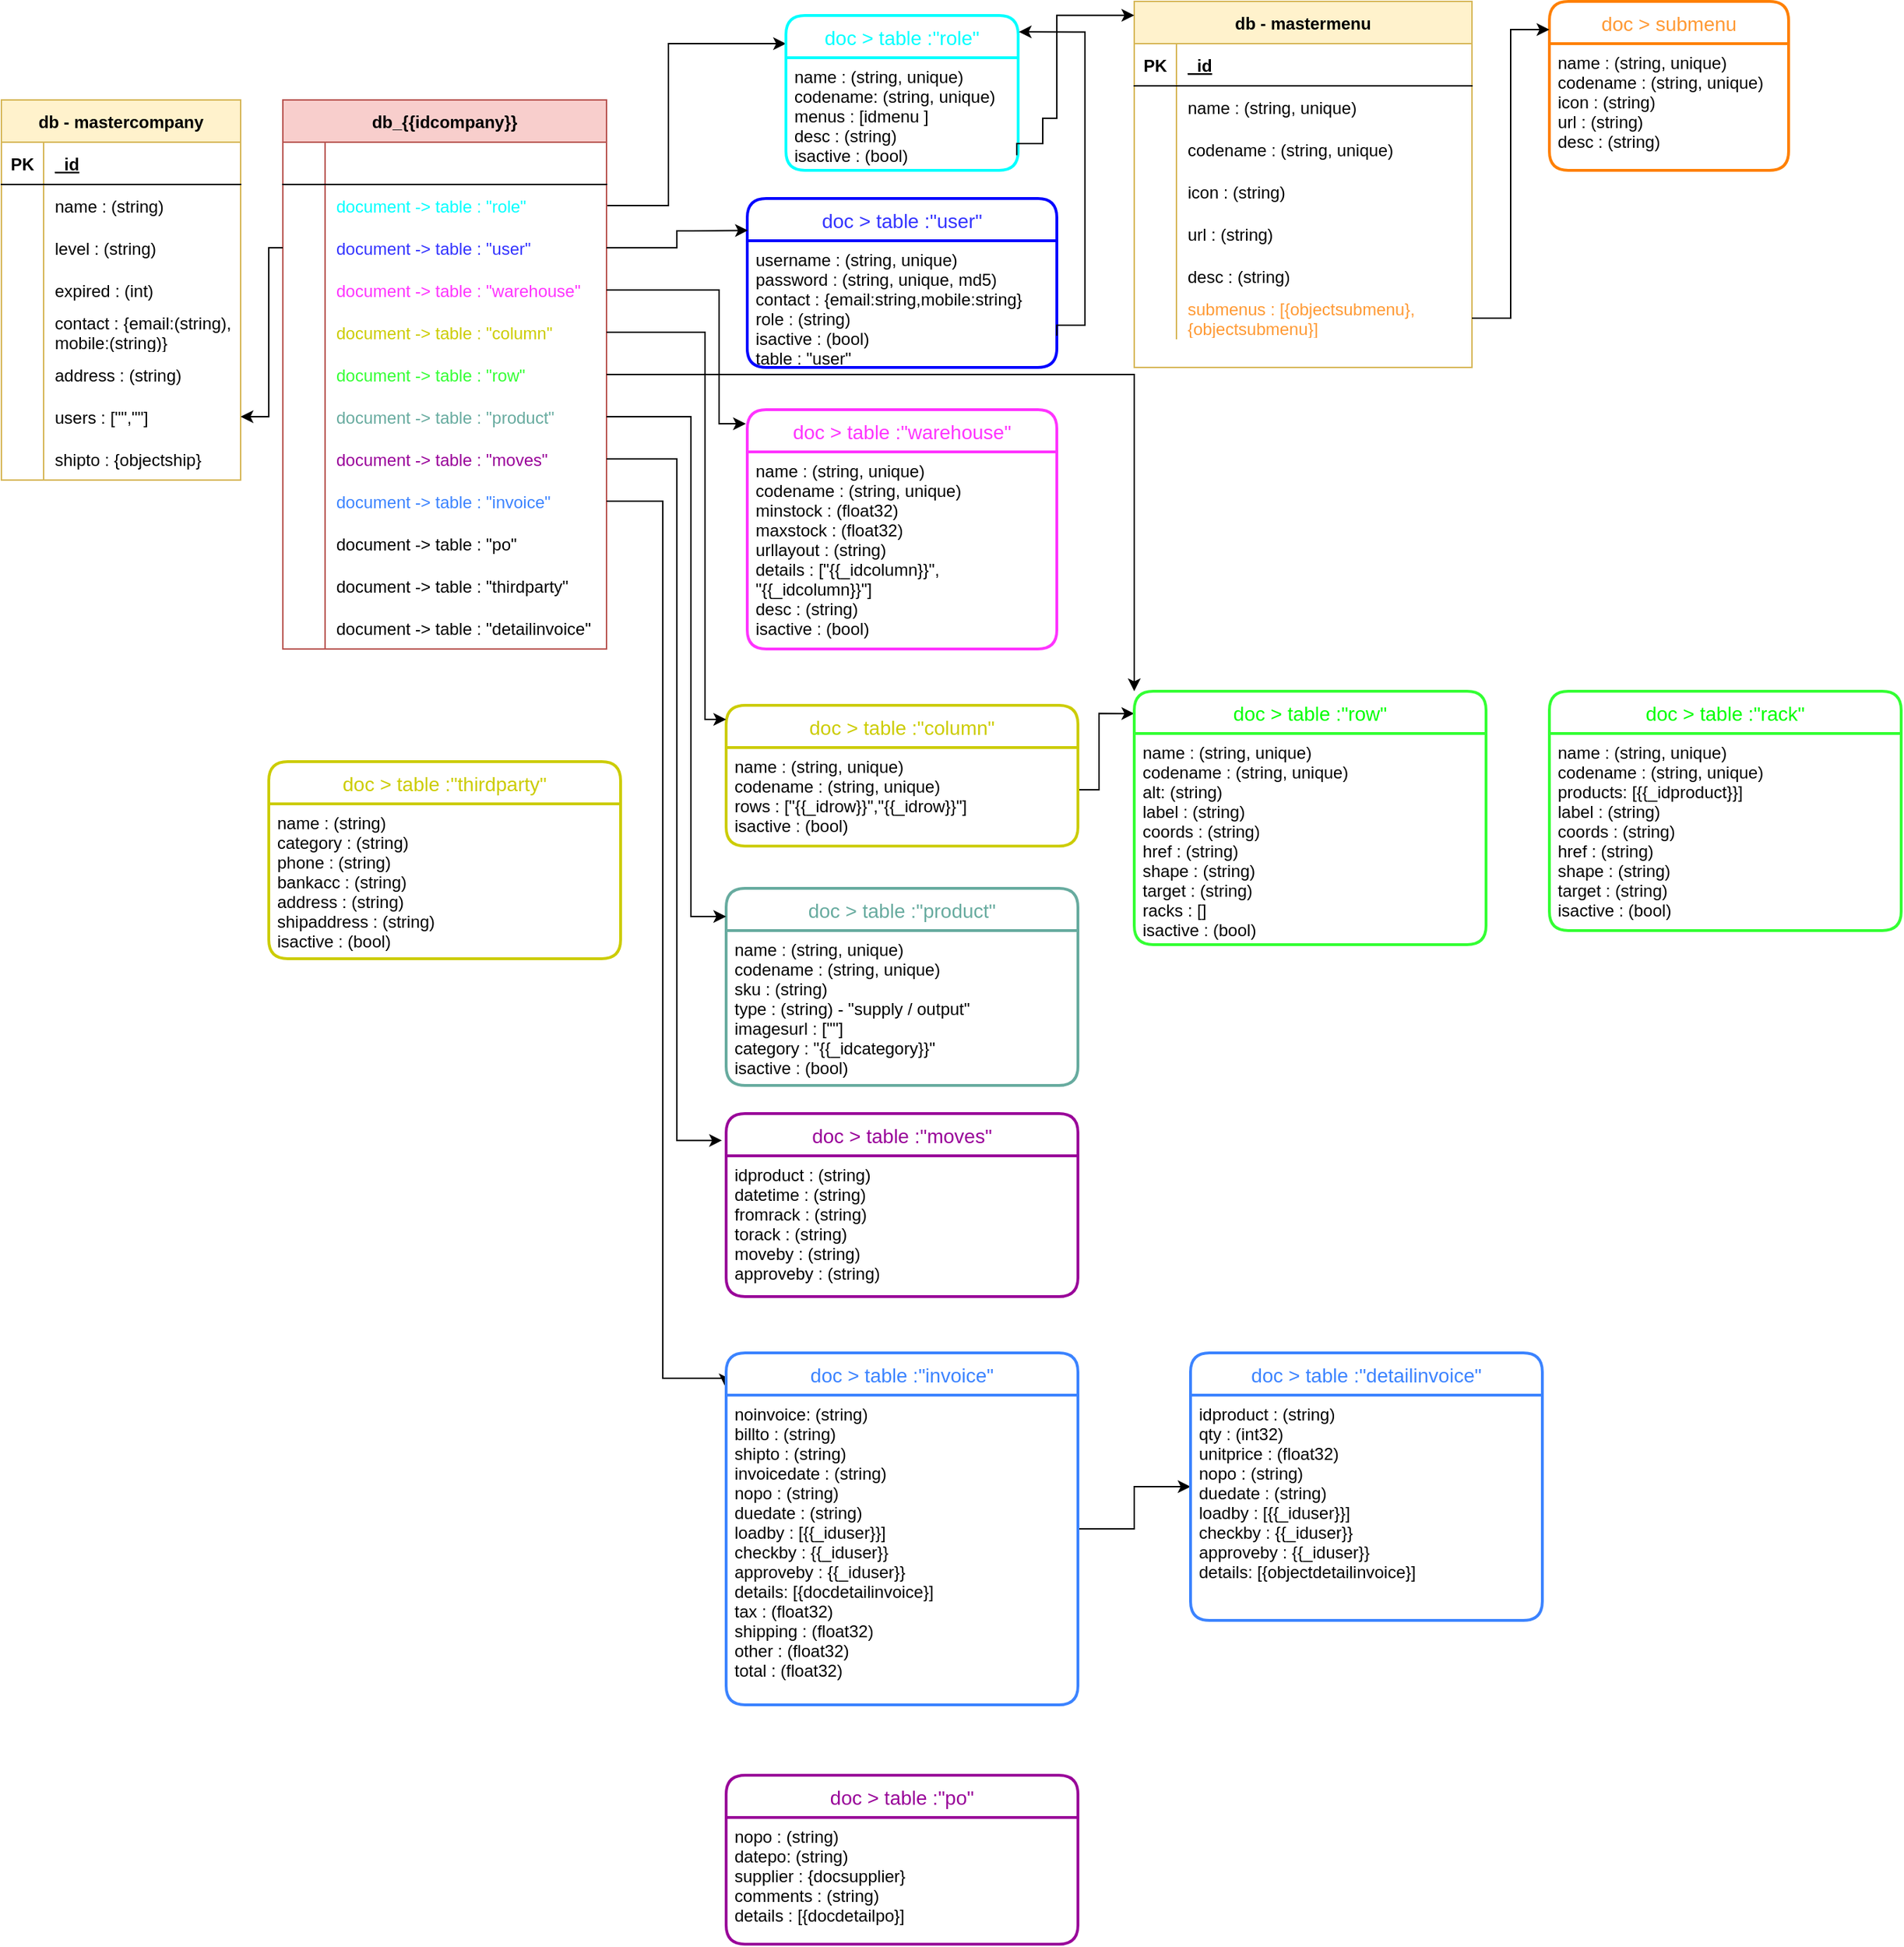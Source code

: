 <mxfile version="20.5.3" type="github"><diagram id="B4sp6tkjbq-qY0KO3aS_" name="Page-1"><mxGraphModel dx="828" dy="1544" grid="1" gridSize="10" guides="1" tooltips="1" connect="1" arrows="1" fold="1" page="1" pageScale="1" pageWidth="850" pageHeight="1100" math="0" shadow="0"><root><mxCell id="0"/><mxCell id="1" parent="0"/><mxCell id="GO1e90xstaqXlvDwQSsc-14" value="db - mastercompany" style="shape=table;startSize=30;container=1;collapsible=1;childLayout=tableLayout;fixedRows=1;rowLines=0;fontStyle=1;align=center;resizeLast=1;fillColor=#fff2cc;strokeColor=#d6b656;" parent="1" vertex="1"><mxGeometry x="20" y="10" width="170" height="270" as="geometry"/></mxCell><mxCell id="GO1e90xstaqXlvDwQSsc-15" value="" style="shape=tableRow;horizontal=0;startSize=0;swimlaneHead=0;swimlaneBody=0;fillColor=none;collapsible=0;dropTarget=0;points=[[0,0.5],[1,0.5]];portConstraint=eastwest;top=0;left=0;right=0;bottom=1;" parent="GO1e90xstaqXlvDwQSsc-14" vertex="1"><mxGeometry y="30" width="170" height="30" as="geometry"/></mxCell><mxCell id="GO1e90xstaqXlvDwQSsc-16" value="PK" style="shape=partialRectangle;connectable=0;fillColor=none;top=0;left=0;bottom=0;right=0;fontStyle=1;overflow=hidden;" parent="GO1e90xstaqXlvDwQSsc-15" vertex="1"><mxGeometry width="30" height="30" as="geometry"><mxRectangle width="30" height="30" as="alternateBounds"/></mxGeometry></mxCell><mxCell id="GO1e90xstaqXlvDwQSsc-17" value="_id" style="shape=partialRectangle;connectable=0;fillColor=none;top=0;left=0;bottom=0;right=0;align=left;spacingLeft=6;fontStyle=5;overflow=hidden;" parent="GO1e90xstaqXlvDwQSsc-15" vertex="1"><mxGeometry x="30" width="140" height="30" as="geometry"><mxRectangle width="140" height="30" as="alternateBounds"/></mxGeometry></mxCell><mxCell id="GO1e90xstaqXlvDwQSsc-18" value="" style="shape=tableRow;horizontal=0;startSize=0;swimlaneHead=0;swimlaneBody=0;fillColor=none;collapsible=0;dropTarget=0;points=[[0,0.5],[1,0.5]];portConstraint=eastwest;top=0;left=0;right=0;bottom=0;" parent="GO1e90xstaqXlvDwQSsc-14" vertex="1"><mxGeometry y="60" width="170" height="30" as="geometry"/></mxCell><mxCell id="GO1e90xstaqXlvDwQSsc-19" value="" style="shape=partialRectangle;connectable=0;fillColor=none;top=0;left=0;bottom=0;right=0;editable=1;overflow=hidden;" parent="GO1e90xstaqXlvDwQSsc-18" vertex="1"><mxGeometry width="30" height="30" as="geometry"><mxRectangle width="30" height="30" as="alternateBounds"/></mxGeometry></mxCell><mxCell id="GO1e90xstaqXlvDwQSsc-20" value="name : (string)" style="shape=partialRectangle;connectable=0;fillColor=none;top=0;left=0;bottom=0;right=0;align=left;spacingLeft=6;overflow=hidden;" parent="GO1e90xstaqXlvDwQSsc-18" vertex="1"><mxGeometry x="30" width="140" height="30" as="geometry"><mxRectangle width="140" height="30" as="alternateBounds"/></mxGeometry></mxCell><mxCell id="GO1e90xstaqXlvDwQSsc-21" value="" style="shape=tableRow;horizontal=0;startSize=0;swimlaneHead=0;swimlaneBody=0;fillColor=none;collapsible=0;dropTarget=0;points=[[0,0.5],[1,0.5]];portConstraint=eastwest;top=0;left=0;right=0;bottom=0;" parent="GO1e90xstaqXlvDwQSsc-14" vertex="1"><mxGeometry y="90" width="170" height="30" as="geometry"/></mxCell><mxCell id="GO1e90xstaqXlvDwQSsc-22" value="" style="shape=partialRectangle;connectable=0;fillColor=none;top=0;left=0;bottom=0;right=0;editable=1;overflow=hidden;" parent="GO1e90xstaqXlvDwQSsc-21" vertex="1"><mxGeometry width="30" height="30" as="geometry"><mxRectangle width="30" height="30" as="alternateBounds"/></mxGeometry></mxCell><mxCell id="GO1e90xstaqXlvDwQSsc-23" value="level : (string)" style="shape=partialRectangle;connectable=0;fillColor=none;top=0;left=0;bottom=0;right=0;align=left;spacingLeft=6;overflow=hidden;" parent="GO1e90xstaqXlvDwQSsc-21" vertex="1"><mxGeometry x="30" width="140" height="30" as="geometry"><mxRectangle width="140" height="30" as="alternateBounds"/></mxGeometry></mxCell><mxCell id="GO1e90xstaqXlvDwQSsc-24" value="" style="shape=tableRow;horizontal=0;startSize=0;swimlaneHead=0;swimlaneBody=0;fillColor=none;collapsible=0;dropTarget=0;points=[[0,0.5],[1,0.5]];portConstraint=eastwest;top=0;left=0;right=0;bottom=0;" parent="GO1e90xstaqXlvDwQSsc-14" vertex="1"><mxGeometry y="120" width="170" height="30" as="geometry"/></mxCell><mxCell id="GO1e90xstaqXlvDwQSsc-25" value="" style="shape=partialRectangle;connectable=0;fillColor=none;top=0;left=0;bottom=0;right=0;editable=1;overflow=hidden;" parent="GO1e90xstaqXlvDwQSsc-24" vertex="1"><mxGeometry width="30" height="30" as="geometry"><mxRectangle width="30" height="30" as="alternateBounds"/></mxGeometry></mxCell><mxCell id="GO1e90xstaqXlvDwQSsc-26" value="expired : (int)" style="shape=partialRectangle;connectable=0;fillColor=none;top=0;left=0;bottom=0;right=0;align=left;spacingLeft=6;overflow=hidden;" parent="GO1e90xstaqXlvDwQSsc-24" vertex="1"><mxGeometry x="30" width="140" height="30" as="geometry"><mxRectangle width="140" height="30" as="alternateBounds"/></mxGeometry></mxCell><mxCell id="GO1e90xstaqXlvDwQSsc-27" value="" style="shape=tableRow;horizontal=0;startSize=0;swimlaneHead=0;swimlaneBody=0;fillColor=none;collapsible=0;dropTarget=0;points=[[0,0.5],[1,0.5]];portConstraint=eastwest;top=0;left=0;right=0;bottom=0;" parent="GO1e90xstaqXlvDwQSsc-14" vertex="1"><mxGeometry y="150" width="170" height="30" as="geometry"/></mxCell><mxCell id="GO1e90xstaqXlvDwQSsc-28" value="" style="shape=partialRectangle;connectable=0;fillColor=none;top=0;left=0;bottom=0;right=0;editable=1;overflow=hidden;" parent="GO1e90xstaqXlvDwQSsc-27" vertex="1"><mxGeometry width="30" height="30" as="geometry"><mxRectangle width="30" height="30" as="alternateBounds"/></mxGeometry></mxCell><mxCell id="GO1e90xstaqXlvDwQSsc-29" value="contact : {email:(string),&#10;mobile:(string)}" style="shape=partialRectangle;connectable=0;fillColor=none;top=0;left=0;bottom=0;right=0;align=left;spacingLeft=6;overflow=hidden;" parent="GO1e90xstaqXlvDwQSsc-27" vertex="1"><mxGeometry x="30" width="140" height="30" as="geometry"><mxRectangle width="140" height="30" as="alternateBounds"/></mxGeometry></mxCell><mxCell id="GO1e90xstaqXlvDwQSsc-30" value="" style="shape=tableRow;horizontal=0;startSize=0;swimlaneHead=0;swimlaneBody=0;fillColor=none;collapsible=0;dropTarget=0;points=[[0,0.5],[1,0.5]];portConstraint=eastwest;top=0;left=0;right=0;bottom=0;" parent="GO1e90xstaqXlvDwQSsc-14" vertex="1"><mxGeometry y="180" width="170" height="30" as="geometry"/></mxCell><mxCell id="GO1e90xstaqXlvDwQSsc-31" value="" style="shape=partialRectangle;connectable=0;fillColor=none;top=0;left=0;bottom=0;right=0;editable=1;overflow=hidden;" parent="GO1e90xstaqXlvDwQSsc-30" vertex="1"><mxGeometry width="30" height="30" as="geometry"><mxRectangle width="30" height="30" as="alternateBounds"/></mxGeometry></mxCell><mxCell id="GO1e90xstaqXlvDwQSsc-32" value="address : (string)" style="shape=partialRectangle;connectable=0;fillColor=none;top=0;left=0;bottom=0;right=0;align=left;spacingLeft=6;overflow=hidden;" parent="GO1e90xstaqXlvDwQSsc-30" vertex="1"><mxGeometry x="30" width="140" height="30" as="geometry"><mxRectangle width="140" height="30" as="alternateBounds"/></mxGeometry></mxCell><mxCell id="GO1e90xstaqXlvDwQSsc-33" value="" style="shape=tableRow;horizontal=0;startSize=0;swimlaneHead=0;swimlaneBody=0;fillColor=none;collapsible=0;dropTarget=0;points=[[0,0.5],[1,0.5]];portConstraint=eastwest;top=0;left=0;right=0;bottom=0;" parent="GO1e90xstaqXlvDwQSsc-14" vertex="1"><mxGeometry y="210" width="170" height="30" as="geometry"/></mxCell><mxCell id="GO1e90xstaqXlvDwQSsc-34" value="" style="shape=partialRectangle;connectable=0;fillColor=none;top=0;left=0;bottom=0;right=0;editable=1;overflow=hidden;" parent="GO1e90xstaqXlvDwQSsc-33" vertex="1"><mxGeometry width="30" height="30" as="geometry"><mxRectangle width="30" height="30" as="alternateBounds"/></mxGeometry></mxCell><mxCell id="GO1e90xstaqXlvDwQSsc-35" value="users : [&quot;&quot;,&quot;&quot;]" style="shape=partialRectangle;connectable=0;fillColor=none;top=0;left=0;bottom=0;right=0;align=left;spacingLeft=6;overflow=hidden;" parent="GO1e90xstaqXlvDwQSsc-33" vertex="1"><mxGeometry x="30" width="140" height="30" as="geometry"><mxRectangle width="140" height="30" as="alternateBounds"/></mxGeometry></mxCell><mxCell id="huxQKb0KZZLIL76tW-9W-10" value="" style="shape=tableRow;horizontal=0;startSize=0;swimlaneHead=0;swimlaneBody=0;fillColor=none;collapsible=0;dropTarget=0;points=[[0,0.5],[1,0.5]];portConstraint=eastwest;top=0;left=0;right=0;bottom=0;" parent="GO1e90xstaqXlvDwQSsc-14" vertex="1"><mxGeometry y="240" width="170" height="30" as="geometry"/></mxCell><mxCell id="huxQKb0KZZLIL76tW-9W-11" value="" style="shape=partialRectangle;connectable=0;fillColor=none;top=0;left=0;bottom=0;right=0;editable=1;overflow=hidden;" parent="huxQKb0KZZLIL76tW-9W-10" vertex="1"><mxGeometry width="30" height="30" as="geometry"><mxRectangle width="30" height="30" as="alternateBounds"/></mxGeometry></mxCell><mxCell id="huxQKb0KZZLIL76tW-9W-12" value="shipto : {objectship}" style="shape=partialRectangle;connectable=0;fillColor=none;top=0;left=0;bottom=0;right=0;align=left;spacingLeft=6;overflow=hidden;" parent="huxQKb0KZZLIL76tW-9W-10" vertex="1"><mxGeometry x="30" width="140" height="30" as="geometry"><mxRectangle width="140" height="30" as="alternateBounds"/></mxGeometry></mxCell><mxCell id="GO1e90xstaqXlvDwQSsc-232" style="edgeStyle=orthogonalEdgeStyle;rounded=0;orthogonalLoop=1;jettySize=auto;html=1;exitX=1;exitY=0.5;exitDx=0;exitDy=0;" parent="1" source="GO1e90xstaqXlvDwQSsc-40" target="GO1e90xstaqXlvDwQSsc-130" edge="1"><mxGeometry relative="1" as="geometry"><mxPoint x="530" y="-30" as="targetPoint"/><Array as="points"><mxPoint x="494" y="85"/><mxPoint x="494" y="-30"/></Array></mxGeometry></mxCell><mxCell id="GO1e90xstaqXlvDwQSsc-36" value="db_{{idcompany}}" style="shape=table;startSize=30;container=1;collapsible=1;childLayout=tableLayout;fixedRows=1;rowLines=0;fontStyle=1;align=center;resizeLast=1;fillColor=#f8cecc;strokeColor=#b85450;" parent="1" vertex="1"><mxGeometry x="220" y="10" width="230" height="390" as="geometry"/></mxCell><mxCell id="GO1e90xstaqXlvDwQSsc-37" value="" style="shape=tableRow;horizontal=0;startSize=0;swimlaneHead=0;swimlaneBody=0;fillColor=none;collapsible=0;dropTarget=0;points=[[0,0.5],[1,0.5]];portConstraint=eastwest;top=0;left=0;right=0;bottom=1;" parent="GO1e90xstaqXlvDwQSsc-36" vertex="1"><mxGeometry y="30" width="230" height="30" as="geometry"/></mxCell><mxCell id="GO1e90xstaqXlvDwQSsc-38" value="" style="shape=partialRectangle;connectable=0;fillColor=none;top=0;left=0;bottom=0;right=0;fontStyle=1;overflow=hidden;" parent="GO1e90xstaqXlvDwQSsc-37" vertex="1"><mxGeometry width="30" height="30" as="geometry"><mxRectangle width="30" height="30" as="alternateBounds"/></mxGeometry></mxCell><mxCell id="GO1e90xstaqXlvDwQSsc-39" value="" style="shape=partialRectangle;connectable=0;fillColor=none;top=0;left=0;bottom=0;right=0;align=left;spacingLeft=6;fontStyle=5;overflow=hidden;" parent="GO1e90xstaqXlvDwQSsc-37" vertex="1"><mxGeometry x="30" width="200" height="30" as="geometry"><mxRectangle width="200" height="30" as="alternateBounds"/></mxGeometry></mxCell><mxCell id="GO1e90xstaqXlvDwQSsc-40" value="" style="shape=tableRow;horizontal=0;startSize=0;swimlaneHead=0;swimlaneBody=0;fillColor=none;collapsible=0;dropTarget=0;points=[[0,0.5],[1,0.5]];portConstraint=eastwest;top=0;left=0;right=0;bottom=0;" parent="GO1e90xstaqXlvDwQSsc-36" vertex="1"><mxGeometry y="60" width="230" height="30" as="geometry"/></mxCell><mxCell id="GO1e90xstaqXlvDwQSsc-41" value="" style="shape=partialRectangle;connectable=0;fillColor=none;top=0;left=0;bottom=0;right=0;editable=1;overflow=hidden;" parent="GO1e90xstaqXlvDwQSsc-40" vertex="1"><mxGeometry width="30" height="30" as="geometry"><mxRectangle width="30" height="30" as="alternateBounds"/></mxGeometry></mxCell><mxCell id="GO1e90xstaqXlvDwQSsc-42" value="document -&gt; table : &quot;role&quot;" style="shape=partialRectangle;connectable=0;fillColor=none;top=0;left=0;bottom=0;right=0;align=left;spacingLeft=6;overflow=hidden;fontColor=#00FFFF;" parent="GO1e90xstaqXlvDwQSsc-40" vertex="1"><mxGeometry x="30" width="200" height="30" as="geometry"><mxRectangle width="200" height="30" as="alternateBounds"/></mxGeometry></mxCell><mxCell id="GO1e90xstaqXlvDwQSsc-43" value="" style="shape=tableRow;horizontal=0;startSize=0;swimlaneHead=0;swimlaneBody=0;fillColor=none;collapsible=0;dropTarget=0;points=[[0,0.5],[1,0.5]];portConstraint=eastwest;top=0;left=0;right=0;bottom=0;" parent="GO1e90xstaqXlvDwQSsc-36" vertex="1"><mxGeometry y="90" width="230" height="30" as="geometry"/></mxCell><mxCell id="GO1e90xstaqXlvDwQSsc-44" value="" style="shape=partialRectangle;connectable=0;fillColor=none;top=0;left=0;bottom=0;right=0;editable=1;overflow=hidden;" parent="GO1e90xstaqXlvDwQSsc-43" vertex="1"><mxGeometry width="30" height="30" as="geometry"><mxRectangle width="30" height="30" as="alternateBounds"/></mxGeometry></mxCell><mxCell id="GO1e90xstaqXlvDwQSsc-45" value="document -&gt; table : &quot;user&quot;" style="shape=partialRectangle;connectable=0;fillColor=none;top=0;left=0;bottom=0;right=0;align=left;spacingLeft=6;overflow=hidden;strokeColor=#3333FF;fontColor=#3333FF;" parent="GO1e90xstaqXlvDwQSsc-43" vertex="1"><mxGeometry x="30" width="200" height="30" as="geometry"><mxRectangle width="200" height="30" as="alternateBounds"/></mxGeometry></mxCell><mxCell id="GO1e90xstaqXlvDwQSsc-46" value="" style="shape=tableRow;horizontal=0;startSize=0;swimlaneHead=0;swimlaneBody=0;fillColor=none;collapsible=0;dropTarget=0;points=[[0,0.5],[1,0.5]];portConstraint=eastwest;top=0;left=0;right=0;bottom=0;" parent="GO1e90xstaqXlvDwQSsc-36" vertex="1"><mxGeometry y="120" width="230" height="30" as="geometry"/></mxCell><mxCell id="GO1e90xstaqXlvDwQSsc-47" value="" style="shape=partialRectangle;connectable=0;fillColor=none;top=0;left=0;bottom=0;right=0;editable=1;overflow=hidden;" parent="GO1e90xstaqXlvDwQSsc-46" vertex="1"><mxGeometry width="30" height="30" as="geometry"><mxRectangle width="30" height="30" as="alternateBounds"/></mxGeometry></mxCell><mxCell id="GO1e90xstaqXlvDwQSsc-48" value="document -&gt; table : &quot;warehouse&quot;" style="shape=partialRectangle;connectable=0;fillColor=none;top=0;left=0;bottom=0;right=0;align=left;spacingLeft=6;overflow=hidden;fontColor=#FF33FF;" parent="GO1e90xstaqXlvDwQSsc-46" vertex="1"><mxGeometry x="30" width="200" height="30" as="geometry"><mxRectangle width="200" height="30" as="alternateBounds"/></mxGeometry></mxCell><mxCell id="GO1e90xstaqXlvDwQSsc-49" value="" style="shape=tableRow;horizontal=0;startSize=0;swimlaneHead=0;swimlaneBody=0;fillColor=none;collapsible=0;dropTarget=0;points=[[0,0.5],[1,0.5]];portConstraint=eastwest;top=0;left=0;right=0;bottom=0;" parent="GO1e90xstaqXlvDwQSsc-36" vertex="1"><mxGeometry y="150" width="230" height="30" as="geometry"/></mxCell><mxCell id="GO1e90xstaqXlvDwQSsc-50" value="" style="shape=partialRectangle;connectable=0;fillColor=none;top=0;left=0;bottom=0;right=0;editable=1;overflow=hidden;" parent="GO1e90xstaqXlvDwQSsc-49" vertex="1"><mxGeometry width="30" height="30" as="geometry"><mxRectangle width="30" height="30" as="alternateBounds"/></mxGeometry></mxCell><mxCell id="GO1e90xstaqXlvDwQSsc-51" value="document -&gt; table : &quot;column&quot;" style="shape=partialRectangle;connectable=0;fillColor=none;top=0;left=0;bottom=0;right=0;align=left;spacingLeft=6;overflow=hidden;fontColor=#CCCC00;" parent="GO1e90xstaqXlvDwQSsc-49" vertex="1"><mxGeometry x="30" width="200" height="30" as="geometry"><mxRectangle width="200" height="30" as="alternateBounds"/></mxGeometry></mxCell><mxCell id="GO1e90xstaqXlvDwQSsc-52" value="" style="shape=tableRow;horizontal=0;startSize=0;swimlaneHead=0;swimlaneBody=0;fillColor=none;collapsible=0;dropTarget=0;points=[[0,0.5],[1,0.5]];portConstraint=eastwest;top=0;left=0;right=0;bottom=0;" parent="GO1e90xstaqXlvDwQSsc-36" vertex="1"><mxGeometry y="180" width="230" height="30" as="geometry"/></mxCell><mxCell id="GO1e90xstaqXlvDwQSsc-53" value="" style="shape=partialRectangle;connectable=0;fillColor=none;top=0;left=0;bottom=0;right=0;editable=1;overflow=hidden;" parent="GO1e90xstaqXlvDwQSsc-52" vertex="1"><mxGeometry width="30" height="30" as="geometry"><mxRectangle width="30" height="30" as="alternateBounds"/></mxGeometry></mxCell><mxCell id="GO1e90xstaqXlvDwQSsc-54" value="document -&gt; table : &quot;row&quot;" style="shape=partialRectangle;connectable=0;fillColor=none;top=0;left=0;bottom=0;right=0;align=left;spacingLeft=6;overflow=hidden;fontColor=#33FF33;" parent="GO1e90xstaqXlvDwQSsc-52" vertex="1"><mxGeometry x="30" width="200" height="30" as="geometry"><mxRectangle width="200" height="30" as="alternateBounds"/></mxGeometry></mxCell><mxCell id="GO1e90xstaqXlvDwQSsc-55" value="" style="shape=tableRow;horizontal=0;startSize=0;swimlaneHead=0;swimlaneBody=0;fillColor=none;collapsible=0;dropTarget=0;points=[[0,0.5],[1,0.5]];portConstraint=eastwest;top=0;left=0;right=0;bottom=0;" parent="GO1e90xstaqXlvDwQSsc-36" vertex="1"><mxGeometry y="210" width="230" height="30" as="geometry"/></mxCell><mxCell id="GO1e90xstaqXlvDwQSsc-56" value="" style="shape=partialRectangle;connectable=0;fillColor=none;top=0;left=0;bottom=0;right=0;editable=1;overflow=hidden;" parent="GO1e90xstaqXlvDwQSsc-55" vertex="1"><mxGeometry width="30" height="30" as="geometry"><mxRectangle width="30" height="30" as="alternateBounds"/></mxGeometry></mxCell><mxCell id="GO1e90xstaqXlvDwQSsc-57" value="document -&gt; table : &quot;product&quot;" style="shape=partialRectangle;connectable=0;fillColor=none;top=0;left=0;bottom=0;right=0;align=left;spacingLeft=6;overflow=hidden;strokeColor=#67AB9F;fontColor=#67AB9F;" parent="GO1e90xstaqXlvDwQSsc-55" vertex="1"><mxGeometry x="30" width="200" height="30" as="geometry"><mxRectangle width="200" height="30" as="alternateBounds"/></mxGeometry></mxCell><mxCell id="GO1e90xstaqXlvDwQSsc-92" value="" style="shape=tableRow;horizontal=0;startSize=0;swimlaneHead=0;swimlaneBody=0;fillColor=none;collapsible=0;dropTarget=0;points=[[0,0.5],[1,0.5]];portConstraint=eastwest;top=0;left=0;right=0;bottom=0;" parent="GO1e90xstaqXlvDwQSsc-36" vertex="1"><mxGeometry y="240" width="230" height="30" as="geometry"/></mxCell><mxCell id="GO1e90xstaqXlvDwQSsc-93" value="" style="shape=partialRectangle;connectable=0;fillColor=none;top=0;left=0;bottom=0;right=0;editable=1;overflow=hidden;" parent="GO1e90xstaqXlvDwQSsc-92" vertex="1"><mxGeometry width="30" height="30" as="geometry"><mxRectangle width="30" height="30" as="alternateBounds"/></mxGeometry></mxCell><mxCell id="GO1e90xstaqXlvDwQSsc-94" value="document -&gt; table : &quot;moves&quot;" style="shape=partialRectangle;connectable=0;fillColor=none;top=0;left=0;bottom=0;right=0;align=left;spacingLeft=6;overflow=hidden;strokeColor=#990099;fontColor=#990099;" parent="GO1e90xstaqXlvDwQSsc-92" vertex="1"><mxGeometry x="30" width="200" height="30" as="geometry"><mxRectangle width="200" height="30" as="alternateBounds"/></mxGeometry></mxCell><mxCell id="GO1e90xstaqXlvDwQSsc-98" value="" style="shape=tableRow;horizontal=0;startSize=0;swimlaneHead=0;swimlaneBody=0;fillColor=none;collapsible=0;dropTarget=0;points=[[0,0.5],[1,0.5]];portConstraint=eastwest;top=0;left=0;right=0;bottom=0;" parent="GO1e90xstaqXlvDwQSsc-36" vertex="1"><mxGeometry y="270" width="230" height="30" as="geometry"/></mxCell><mxCell id="GO1e90xstaqXlvDwQSsc-99" value="" style="shape=partialRectangle;connectable=0;fillColor=none;top=0;left=0;bottom=0;right=0;editable=1;overflow=hidden;" parent="GO1e90xstaqXlvDwQSsc-98" vertex="1"><mxGeometry width="30" height="30" as="geometry"><mxRectangle width="30" height="30" as="alternateBounds"/></mxGeometry></mxCell><mxCell id="GO1e90xstaqXlvDwQSsc-100" value="document -&gt; table : &quot;invoice&quot;" style="shape=partialRectangle;connectable=0;fillColor=none;top=0;left=0;bottom=0;right=0;align=left;spacingLeft=6;overflow=hidden;fontColor=#3B83FF;" parent="GO1e90xstaqXlvDwQSsc-98" vertex="1"><mxGeometry x="30" width="200" height="30" as="geometry"><mxRectangle width="200" height="30" as="alternateBounds"/></mxGeometry></mxCell><mxCell id="GO1e90xstaqXlvDwQSsc-331" value="" style="shape=tableRow;horizontal=0;startSize=0;swimlaneHead=0;swimlaneBody=0;fillColor=none;collapsible=0;dropTarget=0;points=[[0,0.5],[1,0.5]];portConstraint=eastwest;top=0;left=0;right=0;bottom=0;" parent="GO1e90xstaqXlvDwQSsc-36" vertex="1"><mxGeometry y="300" width="230" height="30" as="geometry"/></mxCell><mxCell id="GO1e90xstaqXlvDwQSsc-332" value="" style="shape=partialRectangle;connectable=0;fillColor=none;top=0;left=0;bottom=0;right=0;editable=1;overflow=hidden;" parent="GO1e90xstaqXlvDwQSsc-331" vertex="1"><mxGeometry width="30" height="30" as="geometry"><mxRectangle width="30" height="30" as="alternateBounds"/></mxGeometry></mxCell><mxCell id="GO1e90xstaqXlvDwQSsc-333" value="document -&gt; table : &quot;po&quot;" style="shape=partialRectangle;connectable=0;fillColor=none;top=0;left=0;bottom=0;right=0;align=left;spacingLeft=6;overflow=hidden;" parent="GO1e90xstaqXlvDwQSsc-331" vertex="1"><mxGeometry x="30" width="200" height="30" as="geometry"><mxRectangle width="200" height="30" as="alternateBounds"/></mxGeometry></mxCell><mxCell id="huxQKb0KZZLIL76tW-9W-4" value="" style="shape=tableRow;horizontal=0;startSize=0;swimlaneHead=0;swimlaneBody=0;fillColor=none;collapsible=0;dropTarget=0;points=[[0,0.5],[1,0.5]];portConstraint=eastwest;top=0;left=0;right=0;bottom=0;" parent="GO1e90xstaqXlvDwQSsc-36" vertex="1"><mxGeometry y="330" width="230" height="30" as="geometry"/></mxCell><mxCell id="huxQKb0KZZLIL76tW-9W-5" value="" style="shape=partialRectangle;connectable=0;fillColor=none;top=0;left=0;bottom=0;right=0;editable=1;overflow=hidden;" parent="huxQKb0KZZLIL76tW-9W-4" vertex="1"><mxGeometry width="30" height="30" as="geometry"><mxRectangle width="30" height="30" as="alternateBounds"/></mxGeometry></mxCell><mxCell id="huxQKb0KZZLIL76tW-9W-6" value="document -&gt; table : &quot;thirdparty&quot;" style="shape=partialRectangle;connectable=0;fillColor=none;top=0;left=0;bottom=0;right=0;align=left;spacingLeft=6;overflow=hidden;" parent="huxQKb0KZZLIL76tW-9W-4" vertex="1"><mxGeometry x="30" width="200" height="30" as="geometry"><mxRectangle width="200" height="30" as="alternateBounds"/></mxGeometry></mxCell><mxCell id="huxQKb0KZZLIL76tW-9W-15" value="" style="shape=tableRow;horizontal=0;startSize=0;swimlaneHead=0;swimlaneBody=0;fillColor=none;collapsible=0;dropTarget=0;points=[[0,0.5],[1,0.5]];portConstraint=eastwest;top=0;left=0;right=0;bottom=0;" parent="GO1e90xstaqXlvDwQSsc-36" vertex="1"><mxGeometry y="360" width="230" height="30" as="geometry"/></mxCell><mxCell id="huxQKb0KZZLIL76tW-9W-16" value="" style="shape=partialRectangle;connectable=0;fillColor=none;top=0;left=0;bottom=0;right=0;editable=1;overflow=hidden;" parent="huxQKb0KZZLIL76tW-9W-15" vertex="1"><mxGeometry width="30" height="30" as="geometry"><mxRectangle width="30" height="30" as="alternateBounds"/></mxGeometry></mxCell><mxCell id="huxQKb0KZZLIL76tW-9W-17" value="document -&gt; table : &quot;detailinvoice&quot;" style="shape=partialRectangle;connectable=0;fillColor=none;top=0;left=0;bottom=0;right=0;align=left;spacingLeft=6;overflow=hidden;" parent="huxQKb0KZZLIL76tW-9W-15" vertex="1"><mxGeometry x="30" width="200" height="30" as="geometry"><mxRectangle width="200" height="30" as="alternateBounds"/></mxGeometry></mxCell><mxCell id="GO1e90xstaqXlvDwQSsc-133" value="doc &gt; table :&quot;user&quot;" style="swimlane;childLayout=stackLayout;horizontal=1;startSize=30;horizontalStack=0;rounded=1;fontSize=14;fontStyle=0;strokeWidth=2;resizeParent=0;resizeLast=1;shadow=0;dashed=0;align=center;fontColor=#3333FF;strokeColor=#0000FF;" parent="1" vertex="1"><mxGeometry x="550" y="80" width="220" height="120" as="geometry"/></mxCell><mxCell id="GO1e90xstaqXlvDwQSsc-134" value="username : (string, unique)&#10;password : (string, unique, md5)&#10;contact : {email:string,mobile:string}&#10;role : (string)&#10;isactive : (bool)&#10;table : &quot;user&quot;&#10;&#10;" style="align=left;strokeColor=none;fillColor=none;spacingLeft=4;fontSize=12;verticalAlign=top;resizable=0;rotatable=0;part=1;" parent="GO1e90xstaqXlvDwQSsc-133" vertex="1"><mxGeometry y="30" width="220" height="90" as="geometry"/></mxCell><mxCell id="GO1e90xstaqXlvDwQSsc-142" value="db - mastermenu" style="shape=table;startSize=30;container=1;collapsible=1;childLayout=tableLayout;fixedRows=1;rowLines=0;fontStyle=1;align=center;resizeLast=1;fillColor=#fff2cc;strokeColor=#d6b656;" parent="1" vertex="1"><mxGeometry x="825" y="-60" width="240" height="260" as="geometry"/></mxCell><mxCell id="GO1e90xstaqXlvDwQSsc-143" value="" style="shape=tableRow;horizontal=0;startSize=0;swimlaneHead=0;swimlaneBody=0;fillColor=none;collapsible=0;dropTarget=0;points=[[0,0.5],[1,0.5]];portConstraint=eastwest;top=0;left=0;right=0;bottom=1;" parent="GO1e90xstaqXlvDwQSsc-142" vertex="1"><mxGeometry y="30" width="240" height="30" as="geometry"/></mxCell><mxCell id="GO1e90xstaqXlvDwQSsc-144" value="PK" style="shape=partialRectangle;connectable=0;fillColor=none;top=0;left=0;bottom=0;right=0;fontStyle=1;overflow=hidden;" parent="GO1e90xstaqXlvDwQSsc-143" vertex="1"><mxGeometry width="30" height="30" as="geometry"><mxRectangle width="30" height="30" as="alternateBounds"/></mxGeometry></mxCell><mxCell id="GO1e90xstaqXlvDwQSsc-145" value="_id" style="shape=partialRectangle;connectable=0;fillColor=none;top=0;left=0;bottom=0;right=0;align=left;spacingLeft=6;fontStyle=5;overflow=hidden;" parent="GO1e90xstaqXlvDwQSsc-143" vertex="1"><mxGeometry x="30" width="210" height="30" as="geometry"><mxRectangle width="210" height="30" as="alternateBounds"/></mxGeometry></mxCell><mxCell id="GO1e90xstaqXlvDwQSsc-146" value="" style="shape=tableRow;horizontal=0;startSize=0;swimlaneHead=0;swimlaneBody=0;fillColor=none;collapsible=0;dropTarget=0;points=[[0,0.5],[1,0.5]];portConstraint=eastwest;top=0;left=0;right=0;bottom=0;" parent="GO1e90xstaqXlvDwQSsc-142" vertex="1"><mxGeometry y="60" width="240" height="30" as="geometry"/></mxCell><mxCell id="GO1e90xstaqXlvDwQSsc-147" value="" style="shape=partialRectangle;connectable=0;fillColor=none;top=0;left=0;bottom=0;right=0;editable=1;overflow=hidden;" parent="GO1e90xstaqXlvDwQSsc-146" vertex="1"><mxGeometry width="30" height="30" as="geometry"><mxRectangle width="30" height="30" as="alternateBounds"/></mxGeometry></mxCell><mxCell id="GO1e90xstaqXlvDwQSsc-148" value="name : (string, unique)" style="shape=partialRectangle;connectable=0;fillColor=none;top=0;left=0;bottom=0;right=0;align=left;spacingLeft=6;overflow=hidden;" parent="GO1e90xstaqXlvDwQSsc-146" vertex="1"><mxGeometry x="30" width="210" height="30" as="geometry"><mxRectangle width="210" height="30" as="alternateBounds"/></mxGeometry></mxCell><mxCell id="GO1e90xstaqXlvDwQSsc-149" value="" style="shape=tableRow;horizontal=0;startSize=0;swimlaneHead=0;swimlaneBody=0;fillColor=none;collapsible=0;dropTarget=0;points=[[0,0.5],[1,0.5]];portConstraint=eastwest;top=0;left=0;right=0;bottom=0;" parent="GO1e90xstaqXlvDwQSsc-142" vertex="1"><mxGeometry y="90" width="240" height="30" as="geometry"/></mxCell><mxCell id="GO1e90xstaqXlvDwQSsc-150" value="" style="shape=partialRectangle;connectable=0;fillColor=none;top=0;left=0;bottom=0;right=0;editable=1;overflow=hidden;" parent="GO1e90xstaqXlvDwQSsc-149" vertex="1"><mxGeometry width="30" height="30" as="geometry"><mxRectangle width="30" height="30" as="alternateBounds"/></mxGeometry></mxCell><mxCell id="GO1e90xstaqXlvDwQSsc-151" value="codename : (string, unique)" style="shape=partialRectangle;connectable=0;fillColor=none;top=0;left=0;bottom=0;right=0;align=left;spacingLeft=6;overflow=hidden;" parent="GO1e90xstaqXlvDwQSsc-149" vertex="1"><mxGeometry x="30" width="210" height="30" as="geometry"><mxRectangle width="210" height="30" as="alternateBounds"/></mxGeometry></mxCell><mxCell id="GO1e90xstaqXlvDwQSsc-152" value="" style="shape=tableRow;horizontal=0;startSize=0;swimlaneHead=0;swimlaneBody=0;fillColor=none;collapsible=0;dropTarget=0;points=[[0,0.5],[1,0.5]];portConstraint=eastwest;top=0;left=0;right=0;bottom=0;" parent="GO1e90xstaqXlvDwQSsc-142" vertex="1"><mxGeometry y="120" width="240" height="30" as="geometry"/></mxCell><mxCell id="GO1e90xstaqXlvDwQSsc-153" value="" style="shape=partialRectangle;connectable=0;fillColor=none;top=0;left=0;bottom=0;right=0;editable=1;overflow=hidden;" parent="GO1e90xstaqXlvDwQSsc-152" vertex="1"><mxGeometry width="30" height="30" as="geometry"><mxRectangle width="30" height="30" as="alternateBounds"/></mxGeometry></mxCell><mxCell id="GO1e90xstaqXlvDwQSsc-154" value="icon : (string)" style="shape=partialRectangle;connectable=0;fillColor=none;top=0;left=0;bottom=0;right=0;align=left;spacingLeft=6;overflow=hidden;" parent="GO1e90xstaqXlvDwQSsc-152" vertex="1"><mxGeometry x="30" width="210" height="30" as="geometry"><mxRectangle width="210" height="30" as="alternateBounds"/></mxGeometry></mxCell><mxCell id="GO1e90xstaqXlvDwQSsc-155" value="" style="shape=tableRow;horizontal=0;startSize=0;swimlaneHead=0;swimlaneBody=0;fillColor=none;collapsible=0;dropTarget=0;points=[[0,0.5],[1,0.5]];portConstraint=eastwest;top=0;left=0;right=0;bottom=0;" parent="GO1e90xstaqXlvDwQSsc-142" vertex="1"><mxGeometry y="150" width="240" height="30" as="geometry"/></mxCell><mxCell id="GO1e90xstaqXlvDwQSsc-156" value="" style="shape=partialRectangle;connectable=0;fillColor=none;top=0;left=0;bottom=0;right=0;editable=1;overflow=hidden;" parent="GO1e90xstaqXlvDwQSsc-155" vertex="1"><mxGeometry width="30" height="30" as="geometry"><mxRectangle width="30" height="30" as="alternateBounds"/></mxGeometry></mxCell><mxCell id="GO1e90xstaqXlvDwQSsc-157" value="url : (string)" style="shape=partialRectangle;connectable=0;fillColor=none;top=0;left=0;bottom=0;right=0;align=left;spacingLeft=6;overflow=hidden;" parent="GO1e90xstaqXlvDwQSsc-155" vertex="1"><mxGeometry x="30" width="210" height="30" as="geometry"><mxRectangle width="210" height="30" as="alternateBounds"/></mxGeometry></mxCell><mxCell id="GO1e90xstaqXlvDwQSsc-158" value="" style="shape=tableRow;horizontal=0;startSize=0;swimlaneHead=0;swimlaneBody=0;fillColor=none;collapsible=0;dropTarget=0;points=[[0,0.5],[1,0.5]];portConstraint=eastwest;top=0;left=0;right=0;bottom=0;" parent="GO1e90xstaqXlvDwQSsc-142" vertex="1"><mxGeometry y="180" width="240" height="30" as="geometry"/></mxCell><mxCell id="GO1e90xstaqXlvDwQSsc-159" value="" style="shape=partialRectangle;connectable=0;fillColor=none;top=0;left=0;bottom=0;right=0;editable=1;overflow=hidden;" parent="GO1e90xstaqXlvDwQSsc-158" vertex="1"><mxGeometry width="30" height="30" as="geometry"><mxRectangle width="30" height="30" as="alternateBounds"/></mxGeometry></mxCell><mxCell id="GO1e90xstaqXlvDwQSsc-160" value="desc : (string)" style="shape=partialRectangle;connectable=0;fillColor=none;top=0;left=0;bottom=0;right=0;align=left;spacingLeft=6;overflow=hidden;" parent="GO1e90xstaqXlvDwQSsc-158" vertex="1"><mxGeometry x="30" width="210" height="30" as="geometry"><mxRectangle width="210" height="30" as="alternateBounds"/></mxGeometry></mxCell><mxCell id="GO1e90xstaqXlvDwQSsc-161" value="" style="shape=tableRow;horizontal=0;startSize=0;swimlaneHead=0;swimlaneBody=0;fillColor=none;collapsible=0;dropTarget=0;points=[[0,0.5],[1,0.5]];portConstraint=eastwest;top=0;left=0;right=0;bottom=0;" parent="GO1e90xstaqXlvDwQSsc-142" vertex="1"><mxGeometry y="210" width="240" height="30" as="geometry"/></mxCell><mxCell id="GO1e90xstaqXlvDwQSsc-162" value="" style="shape=partialRectangle;connectable=0;fillColor=none;top=0;left=0;bottom=0;right=0;editable=1;overflow=hidden;" parent="GO1e90xstaqXlvDwQSsc-161" vertex="1"><mxGeometry width="30" height="30" as="geometry"><mxRectangle width="30" height="30" as="alternateBounds"/></mxGeometry></mxCell><mxCell id="GO1e90xstaqXlvDwQSsc-163" value="submenus : [{objectsubmenu},&#10;{objectsubmenu}]" style="shape=partialRectangle;connectable=0;fillColor=none;top=0;left=0;bottom=0;right=0;align=left;spacingLeft=6;overflow=hidden;fontColor=#FF9933;" parent="GO1e90xstaqXlvDwQSsc-161" vertex="1"><mxGeometry x="30" width="210" height="30" as="geometry"><mxRectangle width="210" height="30" as="alternateBounds"/></mxGeometry></mxCell><mxCell id="GO1e90xstaqXlvDwQSsc-130" value="doc &gt; table :&quot;role&quot;" style="swimlane;childLayout=stackLayout;horizontal=1;startSize=30;horizontalStack=0;rounded=1;fontSize=14;fontStyle=0;strokeWidth=2;resizeParent=0;resizeLast=1;shadow=0;dashed=0;align=center;fontColor=#00FFFF;strokeColor=#00FFFF;" parent="1" vertex="1"><mxGeometry x="577.5" y="-50" width="165" height="110" as="geometry"/></mxCell><mxCell id="GO1e90xstaqXlvDwQSsc-131" value="name : (string, unique)&#10;codename: (string, unique)&#10;menus : [idmenu ]&#10;desc : (string)&#10;isactive : (bool)&#10;" style="align=left;strokeColor=none;fillColor=none;spacingLeft=4;fontSize=12;verticalAlign=top;resizable=0;rotatable=0;part=1;" parent="GO1e90xstaqXlvDwQSsc-130" vertex="1"><mxGeometry y="30" width="165" height="80" as="geometry"/></mxCell><mxCell id="GO1e90xstaqXlvDwQSsc-236" style="edgeStyle=orthogonalEdgeStyle;rounded=0;orthogonalLoop=1;jettySize=auto;html=1;exitX=1;exitY=0.75;exitDx=0;exitDy=0;entryX=1.003;entryY=0.106;entryDx=0;entryDy=0;entryPerimeter=0;" parent="1" source="GO1e90xstaqXlvDwQSsc-134" target="GO1e90xstaqXlvDwQSsc-130" edge="1"><mxGeometry relative="1" as="geometry"><mxPoint x="700" y="-40" as="targetPoint"/><Array as="points"><mxPoint x="790" y="170"/><mxPoint x="790" y="-39"/></Array></mxGeometry></mxCell><mxCell id="GO1e90xstaqXlvDwQSsc-239" style="edgeStyle=orthogonalEdgeStyle;rounded=0;orthogonalLoop=1;jettySize=auto;html=1;exitX=0.994;exitY=0.865;exitDx=0;exitDy=0;exitPerimeter=0;entryX=0;entryY=0.038;entryDx=0;entryDy=0;entryPerimeter=0;" parent="1" source="GO1e90xstaqXlvDwQSsc-131" target="GO1e90xstaqXlvDwQSsc-142" edge="1"><mxGeometry relative="1" as="geometry"><mxPoint x="720" as="targetPoint"/><Array as="points"><mxPoint x="760" y="41"/><mxPoint x="760" y="23"/><mxPoint x="770" y="23"/><mxPoint x="770" y="-50"/></Array></mxGeometry></mxCell><mxCell id="GO1e90xstaqXlvDwQSsc-240" style="edgeStyle=orthogonalEdgeStyle;rounded=0;orthogonalLoop=1;jettySize=auto;html=1;exitX=0;exitY=0.5;exitDx=0;exitDy=0;" parent="1" source="GO1e90xstaqXlvDwQSsc-43" target="GO1e90xstaqXlvDwQSsc-33" edge="1"><mxGeometry relative="1" as="geometry"><Array as="points"><mxPoint x="210" y="115"/><mxPoint x="210" y="235"/></Array></mxGeometry></mxCell><mxCell id="GO1e90xstaqXlvDwQSsc-241" value="doc &gt; submenu" style="swimlane;childLayout=stackLayout;horizontal=1;startSize=30;horizontalStack=0;rounded=1;fontSize=14;fontStyle=0;strokeWidth=2;resizeParent=0;resizeLast=1;shadow=0;dashed=0;align=center;fontColor=#FF9933;strokeColor=#FF8000;" parent="1" vertex="1"><mxGeometry x="1120" y="-60" width="170" height="120" as="geometry"/></mxCell><mxCell id="GO1e90xstaqXlvDwQSsc-242" value="name : (string, unique)&#10;codename : (string, unique)&#10;icon : (string)&#10;url : (string)&#10;desc : (string)" style="align=left;strokeColor=none;fillColor=none;spacingLeft=4;fontSize=12;verticalAlign=top;resizable=0;rotatable=0;part=1;" parent="GO1e90xstaqXlvDwQSsc-241" vertex="1"><mxGeometry y="30" width="170" height="90" as="geometry"/></mxCell><mxCell id="GO1e90xstaqXlvDwQSsc-265" style="edgeStyle=orthogonalEdgeStyle;rounded=0;orthogonalLoop=1;jettySize=auto;html=1;exitX=1;exitY=0.5;exitDx=0;exitDy=0;entryX=0;entryY=0.167;entryDx=0;entryDy=0;entryPerimeter=0;" parent="1" source="GO1e90xstaqXlvDwQSsc-161" target="GO1e90xstaqXlvDwQSsc-241" edge="1"><mxGeometry relative="1" as="geometry"><mxPoint x="1050" y="80" as="targetPoint"/></mxGeometry></mxCell><mxCell id="GO1e90xstaqXlvDwQSsc-294" style="edgeStyle=orthogonalEdgeStyle;rounded=0;orthogonalLoop=1;jettySize=auto;html=1;exitX=1;exitY=0.5;exitDx=0;exitDy=0;entryX=0.002;entryY=0.189;entryDx=0;entryDy=0;entryPerimeter=0;" parent="1" source="GO1e90xstaqXlvDwQSsc-43" target="GO1e90xstaqXlvDwQSsc-133" edge="1"><mxGeometry relative="1" as="geometry"><mxPoint x="490.067" y="-34" as="targetPoint"/><Array as="points"><mxPoint x="500" y="115"/><mxPoint x="500" y="103"/><mxPoint x="510" y="103"/></Array></mxGeometry></mxCell><mxCell id="GO1e90xstaqXlvDwQSsc-295" value="doc &gt; table :&quot;warehouse&quot;" style="swimlane;childLayout=stackLayout;horizontal=1;startSize=30;horizontalStack=0;rounded=1;fontSize=14;fontStyle=0;strokeWidth=2;resizeParent=0;resizeLast=1;shadow=0;dashed=0;align=center;fontColor=#FF33FF;strokeColor=#FF33FF;" parent="1" vertex="1"><mxGeometry x="550" y="230" width="220" height="170" as="geometry"/></mxCell><mxCell id="GO1e90xstaqXlvDwQSsc-296" value="name : (string, unique)&#10;codename : (string, unique)&#10;minstock : (float32)&#10;maxstock : (float32)&#10;urllayout : (string)&#10;details : [&quot;{{_idcolumn}}&quot;,&#10;&quot;{{_idcolumn}}&quot;]&#10;desc : (string)&#10;isactive : (bool)" style="align=left;strokeColor=none;fillColor=none;spacingLeft=4;fontSize=12;verticalAlign=top;resizable=0;rotatable=0;part=1;" parent="GO1e90xstaqXlvDwQSsc-295" vertex="1"><mxGeometry y="30" width="220" height="140" as="geometry"/></mxCell><mxCell id="GO1e90xstaqXlvDwQSsc-325" style="edgeStyle=orthogonalEdgeStyle;rounded=0;orthogonalLoop=1;jettySize=auto;html=1;exitX=1;exitY=0.5;exitDx=0;exitDy=0;" parent="1" source="GO1e90xstaqXlvDwQSsc-46" edge="1"><mxGeometry relative="1" as="geometry"><mxPoint x="549" y="240" as="targetPoint"/><Array as="points"><mxPoint x="530" y="145"/><mxPoint x="530" y="240"/><mxPoint x="549" y="240"/></Array></mxGeometry></mxCell><mxCell id="GO1e90xstaqXlvDwQSsc-330" value="" style="edgeStyle=orthogonalEdgeStyle;rounded=0;orthogonalLoop=1;jettySize=auto;html=1;entryX=0;entryY=0.088;entryDx=0;entryDy=0;entryPerimeter=0;" parent="1" source="GO1e90xstaqXlvDwQSsc-326" target="GO1e90xstaqXlvDwQSsc-328" edge="1"><mxGeometry relative="1" as="geometry"><Array as="points"><mxPoint x="800" y="500"/><mxPoint x="800" y="445"/></Array></mxGeometry></mxCell><mxCell id="GO1e90xstaqXlvDwQSsc-326" value="doc &gt; table :&quot;column&quot;" style="swimlane;childLayout=stackLayout;horizontal=1;startSize=30;horizontalStack=0;rounded=1;fontSize=14;fontStyle=0;strokeWidth=2;resizeParent=0;resizeLast=1;shadow=0;dashed=0;align=center;fontColor=#CCCC00;strokeColor=#CCCC00;" parent="1" vertex="1"><mxGeometry x="535" y="440" width="250" height="100" as="geometry"/></mxCell><mxCell id="GO1e90xstaqXlvDwQSsc-327" value="name : (string, unique)&#10;codename : (string, unique)&#10;rows : [&quot;{{_idrow}}&quot;,&quot;{{_idrow}}&quot;]&#10;isactive : (bool)" style="align=left;strokeColor=none;fillColor=none;spacingLeft=4;fontSize=12;verticalAlign=top;resizable=0;rotatable=0;part=1;fontColor=#000000;" parent="GO1e90xstaqXlvDwQSsc-326" vertex="1"><mxGeometry y="30" width="250" height="70" as="geometry"/></mxCell><mxCell id="GO1e90xstaqXlvDwQSsc-328" value="doc &gt; table :&quot;row&quot;" style="swimlane;childLayout=stackLayout;horizontal=1;startSize=30;horizontalStack=0;rounded=1;fontSize=14;fontStyle=0;strokeWidth=2;resizeParent=0;resizeLast=1;shadow=0;dashed=0;align=center;fontColor=#00FF00;strokeColor=#33FF33;" parent="1" vertex="1"><mxGeometry x="825" y="430" width="250" height="180" as="geometry"/></mxCell><mxCell id="GO1e90xstaqXlvDwQSsc-329" value="name : (string, unique)&#10;codename : (string, unique)&#10;alt: (string)&#10;label : (string)&#10;coords : (string)&#10;href : (string)&#10;shape : (string)&#10;target : (string)&#10;racks : []&#10;isactive : (bool)" style="align=left;strokeColor=none;fillColor=none;spacingLeft=4;fontSize=12;verticalAlign=top;resizable=0;rotatable=0;part=1;" parent="GO1e90xstaqXlvDwQSsc-328" vertex="1"><mxGeometry y="30" width="250" height="150" as="geometry"/></mxCell><mxCell id="GO1e90xstaqXlvDwQSsc-335" value="" style="edgeStyle=orthogonalEdgeStyle;rounded=0;orthogonalLoop=1;jettySize=auto;html=1;" parent="1" source="GO1e90xstaqXlvDwQSsc-49" edge="1"><mxGeometry relative="1" as="geometry"><mxPoint x="535" y="450" as="targetPoint"/><Array as="points"><mxPoint x="520" y="175"/><mxPoint x="520" y="450"/><mxPoint x="535" y="450"/></Array></mxGeometry></mxCell><mxCell id="GO1e90xstaqXlvDwQSsc-336" value="doc &gt; table :&quot;product&quot;" style="swimlane;childLayout=stackLayout;horizontal=1;startSize=30;horizontalStack=0;rounded=1;fontSize=14;fontStyle=0;strokeWidth=2;resizeParent=0;resizeLast=1;shadow=0;dashed=0;align=center;fontColor=#67AB9F;strokeColor=#67AB9F;" parent="1" vertex="1"><mxGeometry x="535" y="570" width="250" height="140" as="geometry"/></mxCell><mxCell id="GO1e90xstaqXlvDwQSsc-337" value="name : (string, unique)&#10;codename : (string, unique)&#10;sku : (string)&#10;type : (string) - &quot;supply / output&quot;&#10;imagesurl : [&quot;&quot;]&#10;category : &quot;{{_idcategory}}&quot;&#10;isactive : (bool)" style="align=left;strokeColor=none;fillColor=none;spacingLeft=4;fontSize=12;verticalAlign=top;resizable=0;rotatable=0;part=1;fontColor=#000000;" parent="GO1e90xstaqXlvDwQSsc-336" vertex="1"><mxGeometry y="30" width="250" height="110" as="geometry"/></mxCell><mxCell id="GO1e90xstaqXlvDwQSsc-338" value="" style="edgeStyle=orthogonalEdgeStyle;rounded=0;orthogonalLoop=1;jettySize=auto;html=1;fontColor=#67AB9F;" parent="1" source="GO1e90xstaqXlvDwQSsc-55" target="GO1e90xstaqXlvDwQSsc-336" edge="1"><mxGeometry relative="1" as="geometry"><mxPoint x="490" y="590" as="targetPoint"/><Array as="points"><mxPoint x="510" y="235"/><mxPoint x="510" y="590"/></Array></mxGeometry></mxCell><mxCell id="GO1e90xstaqXlvDwQSsc-361" value="" style="edgeStyle=orthogonalEdgeStyle;rounded=0;orthogonalLoop=1;jettySize=auto;html=1;fontColor=#67AB9F;entryX=0;entryY=0;entryDx=0;entryDy=0;" parent="1" source="GO1e90xstaqXlvDwQSsc-52" target="GO1e90xstaqXlvDwQSsc-328" edge="1"><mxGeometry relative="1" as="geometry"><mxPoint x="810" y="240" as="targetPoint"/></mxGeometry></mxCell><mxCell id="GO1e90xstaqXlvDwQSsc-362" value="doc &gt; table :&quot;moves&quot;" style="swimlane;childLayout=stackLayout;horizontal=1;startSize=30;horizontalStack=0;rounded=1;fontSize=14;fontStyle=0;strokeWidth=2;resizeParent=0;resizeLast=1;shadow=0;dashed=0;align=center;fontColor=#990099;strokeColor=#990099;" parent="1" vertex="1"><mxGeometry x="535" y="730" width="250" height="130" as="geometry"/></mxCell><mxCell id="GO1e90xstaqXlvDwQSsc-363" value="idproduct : (string)&#10;datetime : (string)&#10;fromrack : (string)&#10;torack : (string)&#10;moveby : (string)&#10;approveby : (string)" style="align=left;strokeColor=none;fillColor=none;spacingLeft=4;fontSize=12;verticalAlign=top;resizable=0;rotatable=0;part=1;fontColor=#000000;" parent="GO1e90xstaqXlvDwQSsc-362" vertex="1"><mxGeometry y="30" width="250" height="100" as="geometry"/></mxCell><mxCell id="GO1e90xstaqXlvDwQSsc-364" value="" style="edgeStyle=orthogonalEdgeStyle;rounded=0;orthogonalLoop=1;jettySize=auto;html=1;fontColor=#990099;entryX=-0.012;entryY=0.147;entryDx=0;entryDy=0;entryPerimeter=0;" parent="1" source="GO1e90xstaqXlvDwQSsc-92" target="GO1e90xstaqXlvDwQSsc-362" edge="1"><mxGeometry relative="1" as="geometry"><mxPoint x="480" y="750" as="targetPoint"/><Array as="points"><mxPoint x="500" y="265"/><mxPoint x="500" y="749"/></Array></mxGeometry></mxCell><mxCell id="huxQKb0KZZLIL76tW-9W-1" value="doc &gt; table :&quot;po&quot;" style="swimlane;childLayout=stackLayout;horizontal=1;startSize=30;horizontalStack=0;rounded=1;fontSize=14;fontStyle=0;strokeWidth=2;resizeParent=0;resizeLast=1;shadow=0;dashed=0;align=center;fontColor=#990099;strokeColor=#990099;" parent="1" vertex="1"><mxGeometry x="535" y="1200" width="250" height="120" as="geometry"/></mxCell><mxCell id="huxQKb0KZZLIL76tW-9W-2" value="nopo : (string)&#10;datepo: (string)&#10;supplier : {docsupplier}&#10;comments : (string)&#10;details : [{docdetailpo}]&#10;&#10;&#10;" style="align=left;strokeColor=none;fillColor=none;spacingLeft=4;fontSize=12;verticalAlign=top;resizable=0;rotatable=0;part=1;fontColor=#000000;" parent="huxQKb0KZZLIL76tW-9W-1" vertex="1"><mxGeometry y="30" width="250" height="90" as="geometry"/></mxCell><mxCell id="huxQKb0KZZLIL76tW-9W-3" value="" style="edgeStyle=orthogonalEdgeStyle;rounded=0;orthogonalLoop=1;jettySize=auto;html=1;entryX=-0.003;entryY=0.095;entryDx=0;entryDy=0;entryPerimeter=0;" parent="1" source="GO1e90xstaqXlvDwQSsc-98" target="huxQKb0KZZLIL76tW-9W-8" edge="1"><mxGeometry relative="1" as="geometry"><mxPoint x="510" y="930" as="targetPoint"/><Array as="points"><mxPoint x="490" y="295"/><mxPoint x="490" y="918"/></Array></mxGeometry></mxCell><mxCell id="huxQKb0KZZLIL76tW-9W-24" value="" style="edgeStyle=orthogonalEdgeStyle;rounded=0;orthogonalLoop=1;jettySize=auto;html=1;fontColor=#3B83FF;" parent="1" source="huxQKb0KZZLIL76tW-9W-8" target="huxQKb0KZZLIL76tW-9W-22" edge="1"><mxGeometry relative="1" as="geometry"/></mxCell><mxCell id="huxQKb0KZZLIL76tW-9W-8" value="doc &gt; table :&quot;invoice&quot;" style="swimlane;childLayout=stackLayout;horizontal=1;startSize=30;horizontalStack=0;rounded=1;fontSize=14;fontStyle=0;strokeWidth=2;resizeParent=0;resizeLast=1;shadow=0;dashed=0;align=center;fontColor=#3B83FF;strokeColor=#3B83FF;" parent="1" vertex="1"><mxGeometry x="535" y="900" width="250" height="250" as="geometry"/></mxCell><mxCell id="huxQKb0KZZLIL76tW-9W-9" value="noinvoice: (string)&#10;billto : (string)&#10;shipto : (string)&#10;invoicedate : (string)&#10;nopo : (string)&#10;duedate : (string)&#10;loadby : [{{_iduser}}]&#10;checkby : {{_iduser}}&#10;approveby : {{_iduser}}&#10;details: [{docdetailinvoice}]&#10;tax : (float32)&#10;shipping : (float32)&#10;other : (float32)&#10;total : (float32)&#10;" style="align=left;strokeColor=none;fillColor=none;spacingLeft=4;fontSize=12;verticalAlign=top;resizable=0;rotatable=0;part=1;fontColor=#000000;" parent="huxQKb0KZZLIL76tW-9W-8" vertex="1"><mxGeometry y="30" width="250" height="220" as="geometry"/></mxCell><mxCell id="huxQKb0KZZLIL76tW-9W-22" value="doc &gt; table :&quot;detailinvoice&quot;" style="swimlane;childLayout=stackLayout;horizontal=1;startSize=30;horizontalStack=0;rounded=1;fontSize=14;fontStyle=0;strokeWidth=2;resizeParent=0;resizeLast=1;shadow=0;dashed=0;align=center;fontColor=#3B83FF;strokeColor=#3B83FF;" parent="1" vertex="1"><mxGeometry x="865" y="900" width="250" height="190" as="geometry"/></mxCell><mxCell id="huxQKb0KZZLIL76tW-9W-23" value="idproduct : (string)&#10;qty : (int32)&#10;unitprice : (float32)&#10;nopo : (string)&#10;duedate : (string)&#10;loadby : [{{_iduser}}]&#10;checkby : {{_iduser}}&#10;approveby : {{_iduser}}&#10;details: [{objectdetailinvoice}]&#10;" style="align=left;strokeColor=none;fillColor=none;spacingLeft=4;fontSize=12;verticalAlign=top;resizable=0;rotatable=0;part=1;fontColor=#000000;" parent="huxQKb0KZZLIL76tW-9W-22" vertex="1"><mxGeometry y="30" width="250" height="160" as="geometry"/></mxCell><mxCell id="mjd-pcGEAaj1Xn-aj_Og-1" value="doc &gt; table :&quot;thirdparty&quot;" style="swimlane;childLayout=stackLayout;horizontal=1;startSize=30;horizontalStack=0;rounded=1;fontSize=14;fontStyle=0;strokeWidth=2;resizeParent=0;resizeLast=1;shadow=0;dashed=0;align=center;fontColor=#CCCC00;strokeColor=#CCCC00;" parent="1" vertex="1"><mxGeometry x="210" y="480" width="250" height="140" as="geometry"/></mxCell><mxCell id="mjd-pcGEAaj1Xn-aj_Og-2" value="name : (string)&#10;category : (string)&#10;phone : (string)&#10;bankacc : (string)&#10;address : (string)&#10;shipaddress : (string)&#10;isactive : (bool)" style="align=left;strokeColor=none;fillColor=none;spacingLeft=4;fontSize=12;verticalAlign=top;resizable=0;rotatable=0;part=1;fontColor=#000000;" parent="mjd-pcGEAaj1Xn-aj_Og-1" vertex="1"><mxGeometry y="30" width="250" height="110" as="geometry"/></mxCell><mxCell id="Y1YSirlt-_H4_mgiJFIk-1" value="doc &gt; table :&quot;rack&quot;" style="swimlane;childLayout=stackLayout;horizontal=1;startSize=30;horizontalStack=0;rounded=1;fontSize=14;fontStyle=0;strokeWidth=2;resizeParent=0;resizeLast=1;shadow=0;dashed=0;align=center;fontColor=#00FF00;strokeColor=#33FF33;" parent="1" vertex="1"><mxGeometry x="1120" y="430" width="250" height="170" as="geometry"/></mxCell><mxCell id="Y1YSirlt-_H4_mgiJFIk-2" value="name : (string, unique)&#10;codename : (string, unique)&#10;products: [{{_idproduct}}]&#10;label : (string)&#10;coords : (string)&#10;href : (string)&#10;shape : (string)&#10;target : (string)&#10;isactive : (bool)" style="align=left;strokeColor=none;fillColor=none;spacingLeft=4;fontSize=12;verticalAlign=top;resizable=0;rotatable=0;part=1;" parent="Y1YSirlt-_H4_mgiJFIk-1" vertex="1"><mxGeometry y="30" width="250" height="140" as="geometry"/></mxCell></root></mxGraphModel></diagram></mxfile>